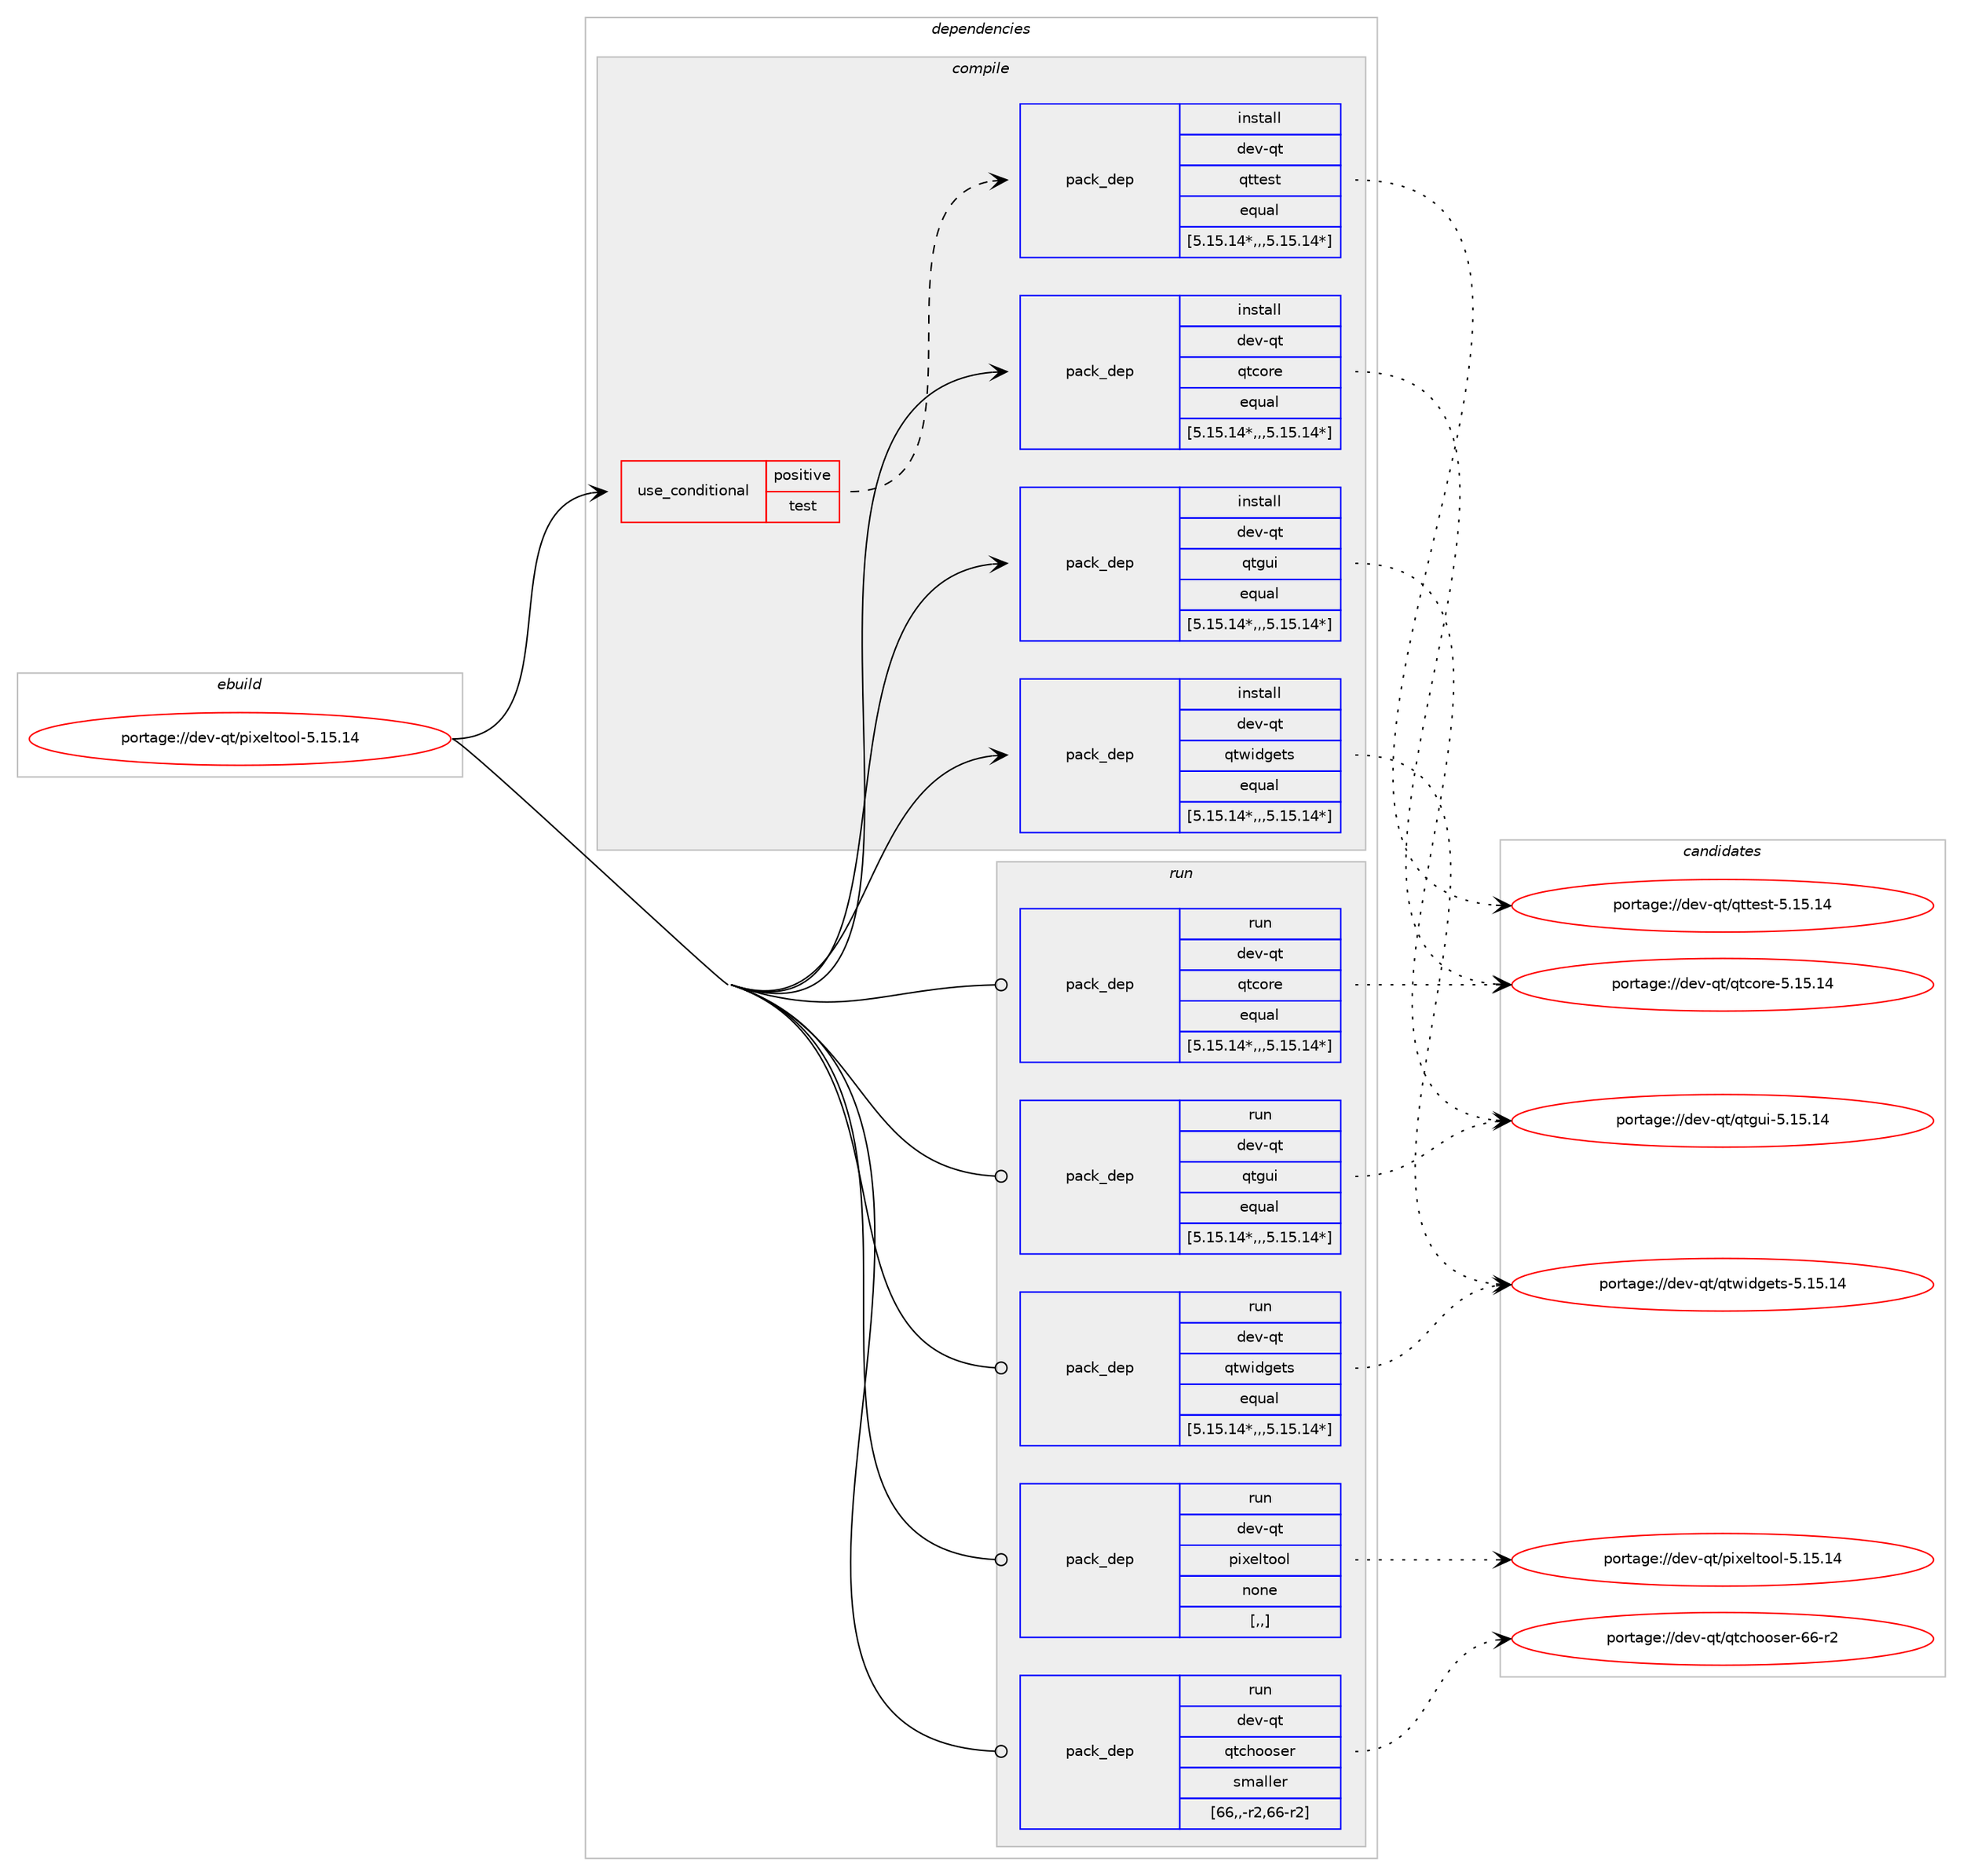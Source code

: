 digraph prolog {

# *************
# Graph options
# *************

newrank=true;
concentrate=true;
compound=true;
graph [rankdir=LR,fontname=Helvetica,fontsize=10,ranksep=1.5];#, ranksep=2.5, nodesep=0.2];
edge  [arrowhead=vee];
node  [fontname=Helvetica,fontsize=10];

# **********
# The ebuild
# **********

subgraph cluster_leftcol {
color=gray;
label=<<i>ebuild</i>>;
id [label="portage://dev-qt/pixeltool-5.15.14", color=red, width=4, href="../dev-qt/pixeltool-5.15.14.svg"];
}

# ****************
# The dependencies
# ****************

subgraph cluster_midcol {
color=gray;
label=<<i>dependencies</i>>;
subgraph cluster_compile {
fillcolor="#eeeeee";
style=filled;
label=<<i>compile</i>>;
subgraph cond172348 {
dependency663936 [label=<<TABLE BORDER="0" CELLBORDER="1" CELLSPACING="0" CELLPADDING="4"><TR><TD ROWSPAN="3" CELLPADDING="10">use_conditional</TD></TR><TR><TD>positive</TD></TR><TR><TD>test</TD></TR></TABLE>>, shape=none, color=red];
subgraph pack486721 {
dependency663937 [label=<<TABLE BORDER="0" CELLBORDER="1" CELLSPACING="0" CELLPADDING="4" WIDTH="220"><TR><TD ROWSPAN="6" CELLPADDING="30">pack_dep</TD></TR><TR><TD WIDTH="110">install</TD></TR><TR><TD>dev-qt</TD></TR><TR><TD>qttest</TD></TR><TR><TD>equal</TD></TR><TR><TD>[5.15.14*,,,5.15.14*]</TD></TR></TABLE>>, shape=none, color=blue];
}
dependency663936:e -> dependency663937:w [weight=20,style="dashed",arrowhead="vee"];
}
id:e -> dependency663936:w [weight=20,style="solid",arrowhead="vee"];
subgraph pack486722 {
dependency663938 [label=<<TABLE BORDER="0" CELLBORDER="1" CELLSPACING="0" CELLPADDING="4" WIDTH="220"><TR><TD ROWSPAN="6" CELLPADDING="30">pack_dep</TD></TR><TR><TD WIDTH="110">install</TD></TR><TR><TD>dev-qt</TD></TR><TR><TD>qtcore</TD></TR><TR><TD>equal</TD></TR><TR><TD>[5.15.14*,,,5.15.14*]</TD></TR></TABLE>>, shape=none, color=blue];
}
id:e -> dependency663938:w [weight=20,style="solid",arrowhead="vee"];
subgraph pack486723 {
dependency663939 [label=<<TABLE BORDER="0" CELLBORDER="1" CELLSPACING="0" CELLPADDING="4" WIDTH="220"><TR><TD ROWSPAN="6" CELLPADDING="30">pack_dep</TD></TR><TR><TD WIDTH="110">install</TD></TR><TR><TD>dev-qt</TD></TR><TR><TD>qtgui</TD></TR><TR><TD>equal</TD></TR><TR><TD>[5.15.14*,,,5.15.14*]</TD></TR></TABLE>>, shape=none, color=blue];
}
id:e -> dependency663939:w [weight=20,style="solid",arrowhead="vee"];
subgraph pack486724 {
dependency663940 [label=<<TABLE BORDER="0" CELLBORDER="1" CELLSPACING="0" CELLPADDING="4" WIDTH="220"><TR><TD ROWSPAN="6" CELLPADDING="30">pack_dep</TD></TR><TR><TD WIDTH="110">install</TD></TR><TR><TD>dev-qt</TD></TR><TR><TD>qtwidgets</TD></TR><TR><TD>equal</TD></TR><TR><TD>[5.15.14*,,,5.15.14*]</TD></TR></TABLE>>, shape=none, color=blue];
}
id:e -> dependency663940:w [weight=20,style="solid",arrowhead="vee"];
}
subgraph cluster_compileandrun {
fillcolor="#eeeeee";
style=filled;
label=<<i>compile and run</i>>;
}
subgraph cluster_run {
fillcolor="#eeeeee";
style=filled;
label=<<i>run</i>>;
subgraph pack486725 {
dependency663941 [label=<<TABLE BORDER="0" CELLBORDER="1" CELLSPACING="0" CELLPADDING="4" WIDTH="220"><TR><TD ROWSPAN="6" CELLPADDING="30">pack_dep</TD></TR><TR><TD WIDTH="110">run</TD></TR><TR><TD>dev-qt</TD></TR><TR><TD>qtcore</TD></TR><TR><TD>equal</TD></TR><TR><TD>[5.15.14*,,,5.15.14*]</TD></TR></TABLE>>, shape=none, color=blue];
}
id:e -> dependency663941:w [weight=20,style="solid",arrowhead="odot"];
subgraph pack486726 {
dependency663942 [label=<<TABLE BORDER="0" CELLBORDER="1" CELLSPACING="0" CELLPADDING="4" WIDTH="220"><TR><TD ROWSPAN="6" CELLPADDING="30">pack_dep</TD></TR><TR><TD WIDTH="110">run</TD></TR><TR><TD>dev-qt</TD></TR><TR><TD>qtgui</TD></TR><TR><TD>equal</TD></TR><TR><TD>[5.15.14*,,,5.15.14*]</TD></TR></TABLE>>, shape=none, color=blue];
}
id:e -> dependency663942:w [weight=20,style="solid",arrowhead="odot"];
subgraph pack486727 {
dependency663943 [label=<<TABLE BORDER="0" CELLBORDER="1" CELLSPACING="0" CELLPADDING="4" WIDTH="220"><TR><TD ROWSPAN="6" CELLPADDING="30">pack_dep</TD></TR><TR><TD WIDTH="110">run</TD></TR><TR><TD>dev-qt</TD></TR><TR><TD>qtwidgets</TD></TR><TR><TD>equal</TD></TR><TR><TD>[5.15.14*,,,5.15.14*]</TD></TR></TABLE>>, shape=none, color=blue];
}
id:e -> dependency663943:w [weight=20,style="solid",arrowhead="odot"];
subgraph pack486728 {
dependency663944 [label=<<TABLE BORDER="0" CELLBORDER="1" CELLSPACING="0" CELLPADDING="4" WIDTH="220"><TR><TD ROWSPAN="6" CELLPADDING="30">pack_dep</TD></TR><TR><TD WIDTH="110">run</TD></TR><TR><TD>dev-qt</TD></TR><TR><TD>pixeltool</TD></TR><TR><TD>none</TD></TR><TR><TD>[,,]</TD></TR></TABLE>>, shape=none, color=blue];
}
id:e -> dependency663944:w [weight=20,style="solid",arrowhead="odot"];
subgraph pack486729 {
dependency663945 [label=<<TABLE BORDER="0" CELLBORDER="1" CELLSPACING="0" CELLPADDING="4" WIDTH="220"><TR><TD ROWSPAN="6" CELLPADDING="30">pack_dep</TD></TR><TR><TD WIDTH="110">run</TD></TR><TR><TD>dev-qt</TD></TR><TR><TD>qtchooser</TD></TR><TR><TD>smaller</TD></TR><TR><TD>[66,,-r2,66-r2]</TD></TR></TABLE>>, shape=none, color=blue];
}
id:e -> dependency663945:w [weight=20,style="solid",arrowhead="odot"];
}
}

# **************
# The candidates
# **************

subgraph cluster_choices {
rank=same;
color=gray;
label=<<i>candidates</i>>;

subgraph choice486721 {
color=black;
nodesep=1;
choice10010111845113116471131161161011151164553464953464952 [label="portage://dev-qt/qttest-5.15.14", color=red, width=4,href="../dev-qt/qttest-5.15.14.svg"];
dependency663937:e -> choice10010111845113116471131161161011151164553464953464952:w [style=dotted,weight="100"];
}
subgraph choice486722 {
color=black;
nodesep=1;
choice1001011184511311647113116991111141014553464953464952 [label="portage://dev-qt/qtcore-5.15.14", color=red, width=4,href="../dev-qt/qtcore-5.15.14.svg"];
dependency663938:e -> choice1001011184511311647113116991111141014553464953464952:w [style=dotted,weight="100"];
}
subgraph choice486723 {
color=black;
nodesep=1;
choice10010111845113116471131161031171054553464953464952 [label="portage://dev-qt/qtgui-5.15.14", color=red, width=4,href="../dev-qt/qtgui-5.15.14.svg"];
dependency663939:e -> choice10010111845113116471131161031171054553464953464952:w [style=dotted,weight="100"];
}
subgraph choice486724 {
color=black;
nodesep=1;
choice10010111845113116471131161191051001031011161154553464953464952 [label="portage://dev-qt/qtwidgets-5.15.14", color=red, width=4,href="../dev-qt/qtwidgets-5.15.14.svg"];
dependency663940:e -> choice10010111845113116471131161191051001031011161154553464953464952:w [style=dotted,weight="100"];
}
subgraph choice486725 {
color=black;
nodesep=1;
choice1001011184511311647113116991111141014553464953464952 [label="portage://dev-qt/qtcore-5.15.14", color=red, width=4,href="../dev-qt/qtcore-5.15.14.svg"];
dependency663941:e -> choice1001011184511311647113116991111141014553464953464952:w [style=dotted,weight="100"];
}
subgraph choice486726 {
color=black;
nodesep=1;
choice10010111845113116471131161031171054553464953464952 [label="portage://dev-qt/qtgui-5.15.14", color=red, width=4,href="../dev-qt/qtgui-5.15.14.svg"];
dependency663942:e -> choice10010111845113116471131161031171054553464953464952:w [style=dotted,weight="100"];
}
subgraph choice486727 {
color=black;
nodesep=1;
choice10010111845113116471131161191051001031011161154553464953464952 [label="portage://dev-qt/qtwidgets-5.15.14", color=red, width=4,href="../dev-qt/qtwidgets-5.15.14.svg"];
dependency663943:e -> choice10010111845113116471131161191051001031011161154553464953464952:w [style=dotted,weight="100"];
}
subgraph choice486728 {
color=black;
nodesep=1;
choice10010111845113116471121051201011081161111111084553464953464952 [label="portage://dev-qt/pixeltool-5.15.14", color=red, width=4,href="../dev-qt/pixeltool-5.15.14.svg"];
dependency663944:e -> choice10010111845113116471121051201011081161111111084553464953464952:w [style=dotted,weight="100"];
}
subgraph choice486729 {
color=black;
nodesep=1;
choice1001011184511311647113116991041111111151011144554544511450 [label="portage://dev-qt/qtchooser-66-r2", color=red, width=4,href="../dev-qt/qtchooser-66-r2.svg"];
dependency663945:e -> choice1001011184511311647113116991041111111151011144554544511450:w [style=dotted,weight="100"];
}
}

}
